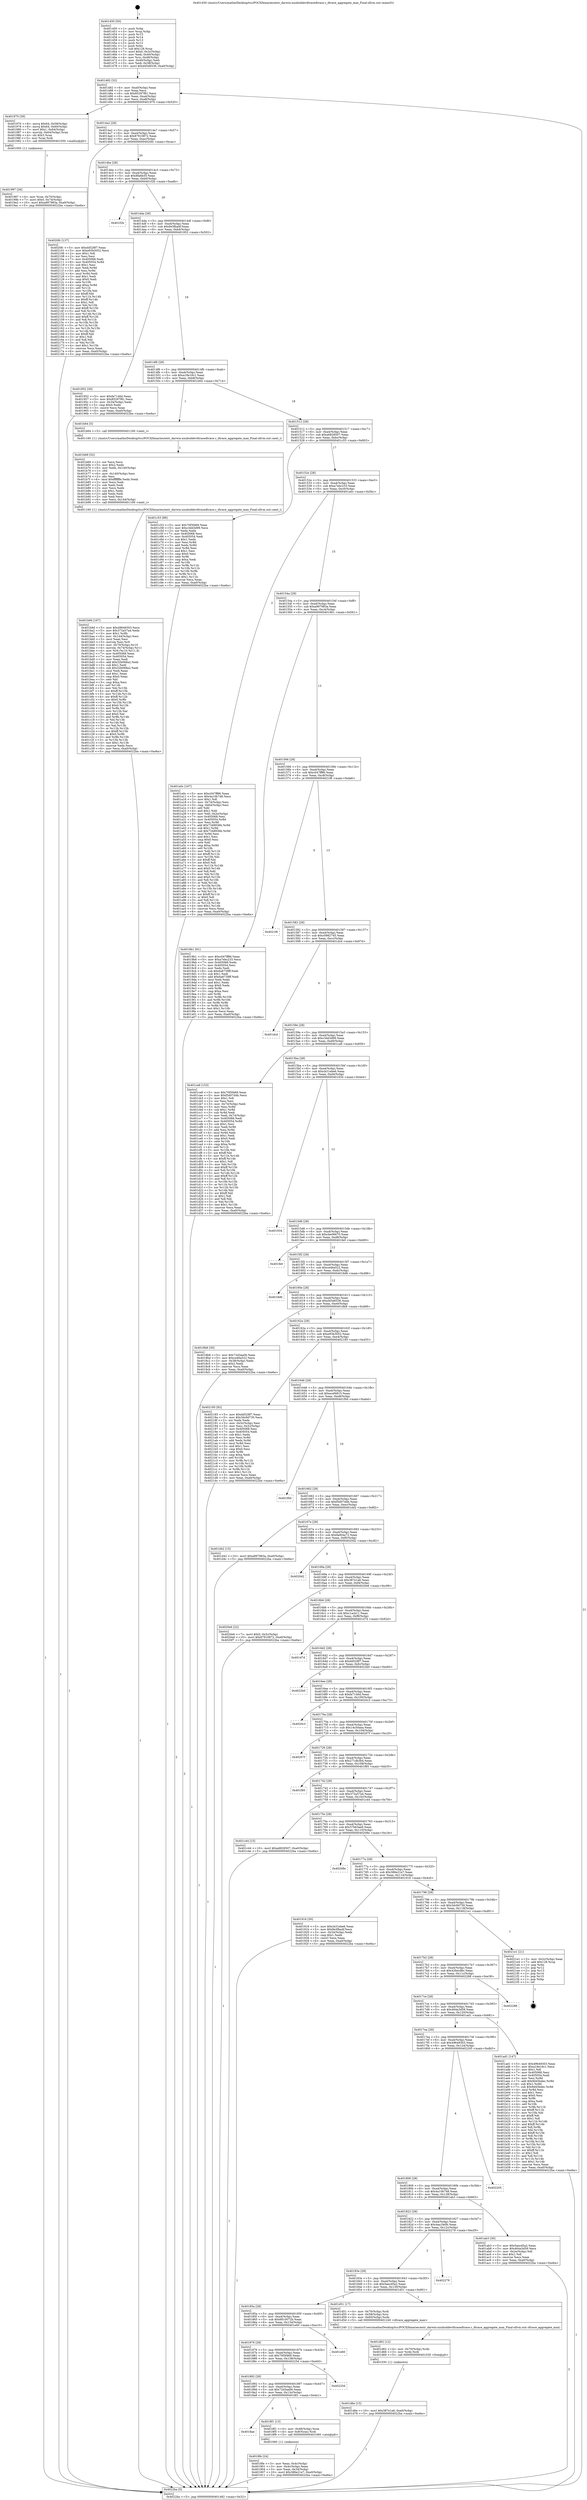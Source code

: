 digraph "0x401450" {
  label = "0x401450 (/mnt/c/Users/mathe/Desktop/tcc/POCII/binaries/extr_darwin-xnubsddevdtracedtrace.c_dtrace_aggregate_max_Final-ollvm.out::main(0))"
  labelloc = "t"
  node[shape=record]

  Entry [label="",width=0.3,height=0.3,shape=circle,fillcolor=black,style=filled]
  "0x401482" [label="{
     0x401482 [32]\l
     | [instrs]\l
     &nbsp;&nbsp;0x401482 \<+6\>: mov -0xa0(%rbp),%eax\l
     &nbsp;&nbsp;0x401488 \<+2\>: mov %eax,%ecx\l
     &nbsp;&nbsp;0x40148a \<+6\>: sub $0x85297f81,%ecx\l
     &nbsp;&nbsp;0x401490 \<+6\>: mov %eax,-0xa4(%rbp)\l
     &nbsp;&nbsp;0x401496 \<+6\>: mov %ecx,-0xa8(%rbp)\l
     &nbsp;&nbsp;0x40149c \<+6\>: je 0000000000401970 \<main+0x520\>\l
  }"]
  "0x401970" [label="{
     0x401970 [39]\l
     | [instrs]\l
     &nbsp;&nbsp;0x401970 \<+8\>: movq $0x64,-0x58(%rbp)\l
     &nbsp;&nbsp;0x401978 \<+8\>: movq $0x64,-0x60(%rbp)\l
     &nbsp;&nbsp;0x401980 \<+7\>: movl $0x1,-0x64(%rbp)\l
     &nbsp;&nbsp;0x401987 \<+4\>: movslq -0x64(%rbp),%rax\l
     &nbsp;&nbsp;0x40198b \<+4\>: shl $0x3,%rax\l
     &nbsp;&nbsp;0x40198f \<+3\>: mov %rax,%rdi\l
     &nbsp;&nbsp;0x401992 \<+5\>: call 0000000000401050 \<malloc@plt\>\l
     | [calls]\l
     &nbsp;&nbsp;0x401050 \{1\} (unknown)\l
  }"]
  "0x4014a2" [label="{
     0x4014a2 [28]\l
     | [instrs]\l
     &nbsp;&nbsp;0x4014a2 \<+5\>: jmp 00000000004014a7 \<main+0x57\>\l
     &nbsp;&nbsp;0x4014a7 \<+6\>: mov -0xa4(%rbp),%eax\l
     &nbsp;&nbsp;0x4014ad \<+5\>: sub $0x87910872,%eax\l
     &nbsp;&nbsp;0x4014b2 \<+6\>: mov %eax,-0xac(%rbp)\l
     &nbsp;&nbsp;0x4014b8 \<+6\>: je 00000000004020fc \<main+0xcac\>\l
  }"]
  Exit [label="",width=0.3,height=0.3,shape=circle,fillcolor=black,style=filled,peripheries=2]
  "0x4020fc" [label="{
     0x4020fc [137]\l
     | [instrs]\l
     &nbsp;&nbsp;0x4020fc \<+5\>: mov $0xdd528f7,%eax\l
     &nbsp;&nbsp;0x402101 \<+5\>: mov $0xe93b3052,%ecx\l
     &nbsp;&nbsp;0x402106 \<+2\>: mov $0x1,%dl\l
     &nbsp;&nbsp;0x402108 \<+2\>: xor %esi,%esi\l
     &nbsp;&nbsp;0x40210a \<+7\>: mov 0x405068,%edi\l
     &nbsp;&nbsp;0x402111 \<+8\>: mov 0x405054,%r8d\l
     &nbsp;&nbsp;0x402119 \<+3\>: sub $0x1,%esi\l
     &nbsp;&nbsp;0x40211c \<+3\>: mov %edi,%r9d\l
     &nbsp;&nbsp;0x40211f \<+3\>: add %esi,%r9d\l
     &nbsp;&nbsp;0x402122 \<+4\>: imul %r9d,%edi\l
     &nbsp;&nbsp;0x402126 \<+3\>: and $0x1,%edi\l
     &nbsp;&nbsp;0x402129 \<+3\>: cmp $0x0,%edi\l
     &nbsp;&nbsp;0x40212c \<+4\>: sete %r10b\l
     &nbsp;&nbsp;0x402130 \<+4\>: cmp $0xa,%r8d\l
     &nbsp;&nbsp;0x402134 \<+4\>: setl %r11b\l
     &nbsp;&nbsp;0x402138 \<+3\>: mov %r10b,%bl\l
     &nbsp;&nbsp;0x40213b \<+3\>: xor $0xff,%bl\l
     &nbsp;&nbsp;0x40213e \<+3\>: mov %r11b,%r14b\l
     &nbsp;&nbsp;0x402141 \<+4\>: xor $0xff,%r14b\l
     &nbsp;&nbsp;0x402145 \<+3\>: xor $0x1,%dl\l
     &nbsp;&nbsp;0x402148 \<+3\>: mov %bl,%r15b\l
     &nbsp;&nbsp;0x40214b \<+4\>: and $0xff,%r15b\l
     &nbsp;&nbsp;0x40214f \<+3\>: and %dl,%r10b\l
     &nbsp;&nbsp;0x402152 \<+3\>: mov %r14b,%r12b\l
     &nbsp;&nbsp;0x402155 \<+4\>: and $0xff,%r12b\l
     &nbsp;&nbsp;0x402159 \<+3\>: and %dl,%r11b\l
     &nbsp;&nbsp;0x40215c \<+3\>: or %r10b,%r15b\l
     &nbsp;&nbsp;0x40215f \<+3\>: or %r11b,%r12b\l
     &nbsp;&nbsp;0x402162 \<+3\>: xor %r12b,%r15b\l
     &nbsp;&nbsp;0x402165 \<+3\>: or %r14b,%bl\l
     &nbsp;&nbsp;0x402168 \<+3\>: xor $0xff,%bl\l
     &nbsp;&nbsp;0x40216b \<+3\>: or $0x1,%dl\l
     &nbsp;&nbsp;0x40216e \<+2\>: and %dl,%bl\l
     &nbsp;&nbsp;0x402170 \<+3\>: or %bl,%r15b\l
     &nbsp;&nbsp;0x402173 \<+4\>: test $0x1,%r15b\l
     &nbsp;&nbsp;0x402177 \<+3\>: cmovne %ecx,%eax\l
     &nbsp;&nbsp;0x40217a \<+6\>: mov %eax,-0xa0(%rbp)\l
     &nbsp;&nbsp;0x402180 \<+5\>: jmp 00000000004022ba \<main+0xe6a\>\l
  }"]
  "0x4014be" [label="{
     0x4014be [28]\l
     | [instrs]\l
     &nbsp;&nbsp;0x4014be \<+5\>: jmp 00000000004014c3 \<main+0x73\>\l
     &nbsp;&nbsp;0x4014c3 \<+6\>: mov -0xa4(%rbp),%eax\l
     &nbsp;&nbsp;0x4014c9 \<+5\>: sub $0x8fafdcf3,%eax\l
     &nbsp;&nbsp;0x4014ce \<+6\>: mov %eax,-0xb0(%rbp)\l
     &nbsp;&nbsp;0x4014d4 \<+6\>: je 0000000000401f2b \<main+0xadb\>\l
  }"]
  "0x401d6e" [label="{
     0x401d6e [15]\l
     | [instrs]\l
     &nbsp;&nbsp;0x401d6e \<+10\>: movl $0x387e1a6,-0xa0(%rbp)\l
     &nbsp;&nbsp;0x401d78 \<+5\>: jmp 00000000004022ba \<main+0xe6a\>\l
  }"]
  "0x401f2b" [label="{
     0x401f2b\l
  }", style=dashed]
  "0x4014da" [label="{
     0x4014da [28]\l
     | [instrs]\l
     &nbsp;&nbsp;0x4014da \<+5\>: jmp 00000000004014df \<main+0x8f\>\l
     &nbsp;&nbsp;0x4014df \<+6\>: mov -0xa4(%rbp),%eax\l
     &nbsp;&nbsp;0x4014e5 \<+5\>: sub $0x9e3fba4f,%eax\l
     &nbsp;&nbsp;0x4014ea \<+6\>: mov %eax,-0xb4(%rbp)\l
     &nbsp;&nbsp;0x4014f0 \<+6\>: je 0000000000401952 \<main+0x502\>\l
  }"]
  "0x401d62" [label="{
     0x401d62 [12]\l
     | [instrs]\l
     &nbsp;&nbsp;0x401d62 \<+4\>: mov -0x70(%rbp),%rdx\l
     &nbsp;&nbsp;0x401d66 \<+3\>: mov %rdx,%rdi\l
     &nbsp;&nbsp;0x401d69 \<+5\>: call 0000000000401030 \<free@plt\>\l
     | [calls]\l
     &nbsp;&nbsp;0x401030 \{1\} (unknown)\l
  }"]
  "0x401952" [label="{
     0x401952 [30]\l
     | [instrs]\l
     &nbsp;&nbsp;0x401952 \<+5\>: mov $0xfa7146d,%eax\l
     &nbsp;&nbsp;0x401957 \<+5\>: mov $0x85297f81,%ecx\l
     &nbsp;&nbsp;0x40195c \<+3\>: mov -0x34(%rbp),%edx\l
     &nbsp;&nbsp;0x40195f \<+3\>: cmp $0x0,%edx\l
     &nbsp;&nbsp;0x401962 \<+3\>: cmove %ecx,%eax\l
     &nbsp;&nbsp;0x401965 \<+6\>: mov %eax,-0xa0(%rbp)\l
     &nbsp;&nbsp;0x40196b \<+5\>: jmp 00000000004022ba \<main+0xe6a\>\l
  }"]
  "0x4014f6" [label="{
     0x4014f6 [28]\l
     | [instrs]\l
     &nbsp;&nbsp;0x4014f6 \<+5\>: jmp 00000000004014fb \<main+0xab\>\l
     &nbsp;&nbsp;0x4014fb \<+6\>: mov -0xa4(%rbp),%eax\l
     &nbsp;&nbsp;0x401501 \<+5\>: sub $0xa18e16c1,%eax\l
     &nbsp;&nbsp;0x401506 \<+6\>: mov %eax,-0xb8(%rbp)\l
     &nbsp;&nbsp;0x40150c \<+6\>: je 0000000000401b64 \<main+0x714\>\l
  }"]
  "0x401b9d" [label="{
     0x401b9d [167]\l
     | [instrs]\l
     &nbsp;&nbsp;0x401b9d \<+5\>: mov $0x49649303,%ecx\l
     &nbsp;&nbsp;0x401ba2 \<+5\>: mov $0x372a57a4,%edx\l
     &nbsp;&nbsp;0x401ba7 \<+3\>: mov $0x1,%r8b\l
     &nbsp;&nbsp;0x401baa \<+6\>: mov -0x144(%rbp),%esi\l
     &nbsp;&nbsp;0x401bb0 \<+3\>: imul %eax,%esi\l
     &nbsp;&nbsp;0x401bb3 \<+3\>: movslq %esi,%r9\l
     &nbsp;&nbsp;0x401bb6 \<+4\>: mov -0x70(%rbp),%r10\l
     &nbsp;&nbsp;0x401bba \<+4\>: movslq -0x74(%rbp),%r11\l
     &nbsp;&nbsp;0x401bbe \<+4\>: mov %r9,(%r10,%r11,8)\l
     &nbsp;&nbsp;0x401bc2 \<+7\>: mov 0x405068,%eax\l
     &nbsp;&nbsp;0x401bc9 \<+7\>: mov 0x405054,%esi\l
     &nbsp;&nbsp;0x401bd0 \<+2\>: mov %eax,%edi\l
     &nbsp;&nbsp;0x401bd2 \<+6\>: add $0x32b068a2,%edi\l
     &nbsp;&nbsp;0x401bd8 \<+3\>: sub $0x1,%edi\l
     &nbsp;&nbsp;0x401bdb \<+6\>: sub $0x32b068a2,%edi\l
     &nbsp;&nbsp;0x401be1 \<+3\>: imul %edi,%eax\l
     &nbsp;&nbsp;0x401be4 \<+3\>: and $0x1,%eax\l
     &nbsp;&nbsp;0x401be7 \<+3\>: cmp $0x0,%eax\l
     &nbsp;&nbsp;0x401bea \<+3\>: sete %bl\l
     &nbsp;&nbsp;0x401bed \<+3\>: cmp $0xa,%esi\l
     &nbsp;&nbsp;0x401bf0 \<+4\>: setl %r14b\l
     &nbsp;&nbsp;0x401bf4 \<+3\>: mov %bl,%r15b\l
     &nbsp;&nbsp;0x401bf7 \<+4\>: xor $0xff,%r15b\l
     &nbsp;&nbsp;0x401bfb \<+3\>: mov %r14b,%r12b\l
     &nbsp;&nbsp;0x401bfe \<+4\>: xor $0xff,%r12b\l
     &nbsp;&nbsp;0x401c02 \<+4\>: xor $0x0,%r8b\l
     &nbsp;&nbsp;0x401c06 \<+3\>: mov %r15b,%r13b\l
     &nbsp;&nbsp;0x401c09 \<+4\>: and $0x0,%r13b\l
     &nbsp;&nbsp;0x401c0d \<+3\>: and %r8b,%bl\l
     &nbsp;&nbsp;0x401c10 \<+3\>: mov %r12b,%al\l
     &nbsp;&nbsp;0x401c13 \<+2\>: and $0x0,%al\l
     &nbsp;&nbsp;0x401c15 \<+3\>: and %r8b,%r14b\l
     &nbsp;&nbsp;0x401c18 \<+3\>: or %bl,%r13b\l
     &nbsp;&nbsp;0x401c1b \<+3\>: or %r14b,%al\l
     &nbsp;&nbsp;0x401c1e \<+3\>: xor %al,%r13b\l
     &nbsp;&nbsp;0x401c21 \<+3\>: or %r12b,%r15b\l
     &nbsp;&nbsp;0x401c24 \<+4\>: xor $0xff,%r15b\l
     &nbsp;&nbsp;0x401c28 \<+4\>: or $0x0,%r8b\l
     &nbsp;&nbsp;0x401c2c \<+3\>: and %r8b,%r15b\l
     &nbsp;&nbsp;0x401c2f \<+3\>: or %r15b,%r13b\l
     &nbsp;&nbsp;0x401c32 \<+4\>: test $0x1,%r13b\l
     &nbsp;&nbsp;0x401c36 \<+3\>: cmovne %edx,%ecx\l
     &nbsp;&nbsp;0x401c39 \<+6\>: mov %ecx,-0xa0(%rbp)\l
     &nbsp;&nbsp;0x401c3f \<+5\>: jmp 00000000004022ba \<main+0xe6a\>\l
  }"]
  "0x401b64" [label="{
     0x401b64 [5]\l
     | [instrs]\l
     &nbsp;&nbsp;0x401b64 \<+5\>: call 0000000000401160 \<next_i\>\l
     | [calls]\l
     &nbsp;&nbsp;0x401160 \{1\} (/mnt/c/Users/mathe/Desktop/tcc/POCII/binaries/extr_darwin-xnubsddevdtracedtrace.c_dtrace_aggregate_max_Final-ollvm.out::next_i)\l
  }"]
  "0x401512" [label="{
     0x401512 [28]\l
     | [instrs]\l
     &nbsp;&nbsp;0x401512 \<+5\>: jmp 0000000000401517 \<main+0xc7\>\l
     &nbsp;&nbsp;0x401517 \<+6\>: mov -0xa4(%rbp),%eax\l
     &nbsp;&nbsp;0x40151d \<+5\>: sub $0xa6828507,%eax\l
     &nbsp;&nbsp;0x401522 \<+6\>: mov %eax,-0xbc(%rbp)\l
     &nbsp;&nbsp;0x401528 \<+6\>: je 0000000000401c53 \<main+0x803\>\l
  }"]
  "0x401b69" [label="{
     0x401b69 [52]\l
     | [instrs]\l
     &nbsp;&nbsp;0x401b69 \<+2\>: xor %ecx,%ecx\l
     &nbsp;&nbsp;0x401b6b \<+5\>: mov $0x2,%edx\l
     &nbsp;&nbsp;0x401b70 \<+6\>: mov %edx,-0x140(%rbp)\l
     &nbsp;&nbsp;0x401b76 \<+1\>: cltd\l
     &nbsp;&nbsp;0x401b77 \<+6\>: mov -0x140(%rbp),%esi\l
     &nbsp;&nbsp;0x401b7d \<+2\>: idiv %esi\l
     &nbsp;&nbsp;0x401b7f \<+6\>: imul $0xfffffffe,%edx,%edx\l
     &nbsp;&nbsp;0x401b85 \<+2\>: mov %ecx,%edi\l
     &nbsp;&nbsp;0x401b87 \<+2\>: sub %edx,%edi\l
     &nbsp;&nbsp;0x401b89 \<+2\>: mov %ecx,%edx\l
     &nbsp;&nbsp;0x401b8b \<+3\>: sub $0x1,%edx\l
     &nbsp;&nbsp;0x401b8e \<+2\>: add %edx,%edi\l
     &nbsp;&nbsp;0x401b90 \<+2\>: sub %edi,%ecx\l
     &nbsp;&nbsp;0x401b92 \<+6\>: mov %ecx,-0x144(%rbp)\l
     &nbsp;&nbsp;0x401b98 \<+5\>: call 0000000000401160 \<next_i\>\l
     | [calls]\l
     &nbsp;&nbsp;0x401160 \{1\} (/mnt/c/Users/mathe/Desktop/tcc/POCII/binaries/extr_darwin-xnubsddevdtracedtrace.c_dtrace_aggregate_max_Final-ollvm.out::next_i)\l
  }"]
  "0x401c53" [label="{
     0x401c53 [86]\l
     | [instrs]\l
     &nbsp;&nbsp;0x401c53 \<+5\>: mov $0x70f3f469,%eax\l
     &nbsp;&nbsp;0x401c58 \<+5\>: mov $0xc3dd3d99,%ecx\l
     &nbsp;&nbsp;0x401c5d \<+2\>: xor %edx,%edx\l
     &nbsp;&nbsp;0x401c5f \<+7\>: mov 0x405068,%esi\l
     &nbsp;&nbsp;0x401c66 \<+7\>: mov 0x405054,%edi\l
     &nbsp;&nbsp;0x401c6d \<+3\>: sub $0x1,%edx\l
     &nbsp;&nbsp;0x401c70 \<+3\>: mov %esi,%r8d\l
     &nbsp;&nbsp;0x401c73 \<+3\>: add %edx,%r8d\l
     &nbsp;&nbsp;0x401c76 \<+4\>: imul %r8d,%esi\l
     &nbsp;&nbsp;0x401c7a \<+3\>: and $0x1,%esi\l
     &nbsp;&nbsp;0x401c7d \<+3\>: cmp $0x0,%esi\l
     &nbsp;&nbsp;0x401c80 \<+4\>: sete %r9b\l
     &nbsp;&nbsp;0x401c84 \<+3\>: cmp $0xa,%edi\l
     &nbsp;&nbsp;0x401c87 \<+4\>: setl %r10b\l
     &nbsp;&nbsp;0x401c8b \<+3\>: mov %r9b,%r11b\l
     &nbsp;&nbsp;0x401c8e \<+3\>: and %r10b,%r11b\l
     &nbsp;&nbsp;0x401c91 \<+3\>: xor %r10b,%r9b\l
     &nbsp;&nbsp;0x401c94 \<+3\>: or %r9b,%r11b\l
     &nbsp;&nbsp;0x401c97 \<+4\>: test $0x1,%r11b\l
     &nbsp;&nbsp;0x401c9b \<+3\>: cmovne %ecx,%eax\l
     &nbsp;&nbsp;0x401c9e \<+6\>: mov %eax,-0xa0(%rbp)\l
     &nbsp;&nbsp;0x401ca4 \<+5\>: jmp 00000000004022ba \<main+0xe6a\>\l
  }"]
  "0x40152e" [label="{
     0x40152e [28]\l
     | [instrs]\l
     &nbsp;&nbsp;0x40152e \<+5\>: jmp 0000000000401533 \<main+0xe3\>\l
     &nbsp;&nbsp;0x401533 \<+6\>: mov -0xa4(%rbp),%eax\l
     &nbsp;&nbsp;0x401539 \<+5\>: sub $0xa7ebc233,%eax\l
     &nbsp;&nbsp;0x40153e \<+6\>: mov %eax,-0xc0(%rbp)\l
     &nbsp;&nbsp;0x401544 \<+6\>: je 0000000000401a0c \<main+0x5bc\>\l
  }"]
  "0x401997" [label="{
     0x401997 [26]\l
     | [instrs]\l
     &nbsp;&nbsp;0x401997 \<+4\>: mov %rax,-0x70(%rbp)\l
     &nbsp;&nbsp;0x40199b \<+7\>: movl $0x0,-0x74(%rbp)\l
     &nbsp;&nbsp;0x4019a2 \<+10\>: movl $0xa997983a,-0xa0(%rbp)\l
     &nbsp;&nbsp;0x4019ac \<+5\>: jmp 00000000004022ba \<main+0xe6a\>\l
  }"]
  "0x401a0c" [label="{
     0x401a0c [167]\l
     | [instrs]\l
     &nbsp;&nbsp;0x401a0c \<+5\>: mov $0xc047ff86,%eax\l
     &nbsp;&nbsp;0x401a11 \<+5\>: mov $0x4a10b748,%ecx\l
     &nbsp;&nbsp;0x401a16 \<+2\>: mov $0x1,%dl\l
     &nbsp;&nbsp;0x401a18 \<+3\>: mov -0x74(%rbp),%esi\l
     &nbsp;&nbsp;0x401a1b \<+3\>: cmp -0x64(%rbp),%esi\l
     &nbsp;&nbsp;0x401a1e \<+4\>: setl %dil\l
     &nbsp;&nbsp;0x401a22 \<+4\>: and $0x1,%dil\l
     &nbsp;&nbsp;0x401a26 \<+4\>: mov %dil,-0x2e(%rbp)\l
     &nbsp;&nbsp;0x401a2a \<+7\>: mov 0x405068,%esi\l
     &nbsp;&nbsp;0x401a31 \<+8\>: mov 0x405054,%r8d\l
     &nbsp;&nbsp;0x401a39 \<+3\>: mov %esi,%r9d\l
     &nbsp;&nbsp;0x401a3c \<+7\>: add $0x7348936b,%r9d\l
     &nbsp;&nbsp;0x401a43 \<+4\>: sub $0x1,%r9d\l
     &nbsp;&nbsp;0x401a47 \<+7\>: sub $0x7348936b,%r9d\l
     &nbsp;&nbsp;0x401a4e \<+4\>: imul %r9d,%esi\l
     &nbsp;&nbsp;0x401a52 \<+3\>: and $0x1,%esi\l
     &nbsp;&nbsp;0x401a55 \<+3\>: cmp $0x0,%esi\l
     &nbsp;&nbsp;0x401a58 \<+4\>: sete %dil\l
     &nbsp;&nbsp;0x401a5c \<+4\>: cmp $0xa,%r8d\l
     &nbsp;&nbsp;0x401a60 \<+4\>: setl %r10b\l
     &nbsp;&nbsp;0x401a64 \<+3\>: mov %dil,%r11b\l
     &nbsp;&nbsp;0x401a67 \<+4\>: xor $0xff,%r11b\l
     &nbsp;&nbsp;0x401a6b \<+3\>: mov %r10b,%bl\l
     &nbsp;&nbsp;0x401a6e \<+3\>: xor $0xff,%bl\l
     &nbsp;&nbsp;0x401a71 \<+3\>: xor $0x0,%dl\l
     &nbsp;&nbsp;0x401a74 \<+3\>: mov %r11b,%r14b\l
     &nbsp;&nbsp;0x401a77 \<+4\>: and $0x0,%r14b\l
     &nbsp;&nbsp;0x401a7b \<+3\>: and %dl,%dil\l
     &nbsp;&nbsp;0x401a7e \<+3\>: mov %bl,%r15b\l
     &nbsp;&nbsp;0x401a81 \<+4\>: and $0x0,%r15b\l
     &nbsp;&nbsp;0x401a85 \<+3\>: and %dl,%r10b\l
     &nbsp;&nbsp;0x401a88 \<+3\>: or %dil,%r14b\l
     &nbsp;&nbsp;0x401a8b \<+3\>: or %r10b,%r15b\l
     &nbsp;&nbsp;0x401a8e \<+3\>: xor %r15b,%r14b\l
     &nbsp;&nbsp;0x401a91 \<+3\>: or %bl,%r11b\l
     &nbsp;&nbsp;0x401a94 \<+4\>: xor $0xff,%r11b\l
     &nbsp;&nbsp;0x401a98 \<+3\>: or $0x0,%dl\l
     &nbsp;&nbsp;0x401a9b \<+3\>: and %dl,%r11b\l
     &nbsp;&nbsp;0x401a9e \<+3\>: or %r11b,%r14b\l
     &nbsp;&nbsp;0x401aa1 \<+4\>: test $0x1,%r14b\l
     &nbsp;&nbsp;0x401aa5 \<+3\>: cmovne %ecx,%eax\l
     &nbsp;&nbsp;0x401aa8 \<+6\>: mov %eax,-0xa0(%rbp)\l
     &nbsp;&nbsp;0x401aae \<+5\>: jmp 00000000004022ba \<main+0xe6a\>\l
  }"]
  "0x40154a" [label="{
     0x40154a [28]\l
     | [instrs]\l
     &nbsp;&nbsp;0x40154a \<+5\>: jmp 000000000040154f \<main+0xff\>\l
     &nbsp;&nbsp;0x40154f \<+6\>: mov -0xa4(%rbp),%eax\l
     &nbsp;&nbsp;0x401555 \<+5\>: sub $0xa997983a,%eax\l
     &nbsp;&nbsp;0x40155a \<+6\>: mov %eax,-0xc4(%rbp)\l
     &nbsp;&nbsp;0x401560 \<+6\>: je 00000000004019b1 \<main+0x561\>\l
  }"]
  "0x4018fe" [label="{
     0x4018fe [24]\l
     | [instrs]\l
     &nbsp;&nbsp;0x4018fe \<+3\>: mov %eax,-0x4c(%rbp)\l
     &nbsp;&nbsp;0x401901 \<+3\>: mov -0x4c(%rbp),%eax\l
     &nbsp;&nbsp;0x401904 \<+3\>: mov %eax,-0x34(%rbp)\l
     &nbsp;&nbsp;0x401907 \<+10\>: movl $0x386e21e7,-0xa0(%rbp)\l
     &nbsp;&nbsp;0x401911 \<+5\>: jmp 00000000004022ba \<main+0xe6a\>\l
  }"]
  "0x4019b1" [label="{
     0x4019b1 [91]\l
     | [instrs]\l
     &nbsp;&nbsp;0x4019b1 \<+5\>: mov $0xc047ff86,%eax\l
     &nbsp;&nbsp;0x4019b6 \<+5\>: mov $0xa7ebc233,%ecx\l
     &nbsp;&nbsp;0x4019bb \<+7\>: mov 0x405068,%edx\l
     &nbsp;&nbsp;0x4019c2 \<+7\>: mov 0x405054,%esi\l
     &nbsp;&nbsp;0x4019c9 \<+2\>: mov %edx,%edi\l
     &nbsp;&nbsp;0x4019cb \<+6\>: sub $0x6a6739ff,%edi\l
     &nbsp;&nbsp;0x4019d1 \<+3\>: sub $0x1,%edi\l
     &nbsp;&nbsp;0x4019d4 \<+6\>: add $0x6a6739ff,%edi\l
     &nbsp;&nbsp;0x4019da \<+3\>: imul %edi,%edx\l
     &nbsp;&nbsp;0x4019dd \<+3\>: and $0x1,%edx\l
     &nbsp;&nbsp;0x4019e0 \<+3\>: cmp $0x0,%edx\l
     &nbsp;&nbsp;0x4019e3 \<+4\>: sete %r8b\l
     &nbsp;&nbsp;0x4019e7 \<+3\>: cmp $0xa,%esi\l
     &nbsp;&nbsp;0x4019ea \<+4\>: setl %r9b\l
     &nbsp;&nbsp;0x4019ee \<+3\>: mov %r8b,%r10b\l
     &nbsp;&nbsp;0x4019f1 \<+3\>: and %r9b,%r10b\l
     &nbsp;&nbsp;0x4019f4 \<+3\>: xor %r9b,%r8b\l
     &nbsp;&nbsp;0x4019f7 \<+3\>: or %r8b,%r10b\l
     &nbsp;&nbsp;0x4019fa \<+4\>: test $0x1,%r10b\l
     &nbsp;&nbsp;0x4019fe \<+3\>: cmovne %ecx,%eax\l
     &nbsp;&nbsp;0x401a01 \<+6\>: mov %eax,-0xa0(%rbp)\l
     &nbsp;&nbsp;0x401a07 \<+5\>: jmp 00000000004022ba \<main+0xe6a\>\l
  }"]
  "0x401566" [label="{
     0x401566 [28]\l
     | [instrs]\l
     &nbsp;&nbsp;0x401566 \<+5\>: jmp 000000000040156b \<main+0x11b\>\l
     &nbsp;&nbsp;0x40156b \<+6\>: mov -0xa4(%rbp),%eax\l
     &nbsp;&nbsp;0x401571 \<+5\>: sub $0xc047ff86,%eax\l
     &nbsp;&nbsp;0x401576 \<+6\>: mov %eax,-0xc8(%rbp)\l
     &nbsp;&nbsp;0x40157c \<+6\>: je 00000000004021f6 \<main+0xda6\>\l
  }"]
  "0x4018ae" [label="{
     0x4018ae\l
  }", style=dashed]
  "0x4021f6" [label="{
     0x4021f6\l
  }", style=dashed]
  "0x401582" [label="{
     0x401582 [28]\l
     | [instrs]\l
     &nbsp;&nbsp;0x401582 \<+5\>: jmp 0000000000401587 \<main+0x137\>\l
     &nbsp;&nbsp;0x401587 \<+6\>: mov -0xa4(%rbp),%eax\l
     &nbsp;&nbsp;0x40158d \<+5\>: sub $0xc0982745,%eax\l
     &nbsp;&nbsp;0x401592 \<+6\>: mov %eax,-0xcc(%rbp)\l
     &nbsp;&nbsp;0x401598 \<+6\>: je 0000000000401dcd \<main+0x97d\>\l
  }"]
  "0x4018f1" [label="{
     0x4018f1 [13]\l
     | [instrs]\l
     &nbsp;&nbsp;0x4018f1 \<+4\>: mov -0x48(%rbp),%rax\l
     &nbsp;&nbsp;0x4018f5 \<+4\>: mov 0x8(%rax),%rdi\l
     &nbsp;&nbsp;0x4018f9 \<+5\>: call 0000000000401060 \<atoi@plt\>\l
     | [calls]\l
     &nbsp;&nbsp;0x401060 \{1\} (unknown)\l
  }"]
  "0x401dcd" [label="{
     0x401dcd\l
  }", style=dashed]
  "0x40159e" [label="{
     0x40159e [28]\l
     | [instrs]\l
     &nbsp;&nbsp;0x40159e \<+5\>: jmp 00000000004015a3 \<main+0x153\>\l
     &nbsp;&nbsp;0x4015a3 \<+6\>: mov -0xa4(%rbp),%eax\l
     &nbsp;&nbsp;0x4015a9 \<+5\>: sub $0xc3dd3d99,%eax\l
     &nbsp;&nbsp;0x4015ae \<+6\>: mov %eax,-0xd0(%rbp)\l
     &nbsp;&nbsp;0x4015b4 \<+6\>: je 0000000000401ca9 \<main+0x859\>\l
  }"]
  "0x401892" [label="{
     0x401892 [28]\l
     | [instrs]\l
     &nbsp;&nbsp;0x401892 \<+5\>: jmp 0000000000401897 \<main+0x447\>\l
     &nbsp;&nbsp;0x401897 \<+6\>: mov -0xa4(%rbp),%eax\l
     &nbsp;&nbsp;0x40189d \<+5\>: sub $0x72d3aa06,%eax\l
     &nbsp;&nbsp;0x4018a2 \<+6\>: mov %eax,-0x13c(%rbp)\l
     &nbsp;&nbsp;0x4018a8 \<+6\>: je 00000000004018f1 \<main+0x4a1\>\l
  }"]
  "0x401ca9" [label="{
     0x401ca9 [153]\l
     | [instrs]\l
     &nbsp;&nbsp;0x401ca9 \<+5\>: mov $0x70f3f469,%eax\l
     &nbsp;&nbsp;0x401cae \<+5\>: mov $0xf5d07d4b,%ecx\l
     &nbsp;&nbsp;0x401cb3 \<+2\>: mov $0x1,%dl\l
     &nbsp;&nbsp;0x401cb5 \<+2\>: xor %esi,%esi\l
     &nbsp;&nbsp;0x401cb7 \<+3\>: mov -0x74(%rbp),%edi\l
     &nbsp;&nbsp;0x401cba \<+3\>: mov %esi,%r8d\l
     &nbsp;&nbsp;0x401cbd \<+4\>: sub $0x1,%r8d\l
     &nbsp;&nbsp;0x401cc1 \<+3\>: sub %r8d,%edi\l
     &nbsp;&nbsp;0x401cc4 \<+3\>: mov %edi,-0x74(%rbp)\l
     &nbsp;&nbsp;0x401cc7 \<+7\>: mov 0x405068,%edi\l
     &nbsp;&nbsp;0x401cce \<+8\>: mov 0x405054,%r8d\l
     &nbsp;&nbsp;0x401cd6 \<+3\>: sub $0x1,%esi\l
     &nbsp;&nbsp;0x401cd9 \<+3\>: mov %edi,%r9d\l
     &nbsp;&nbsp;0x401cdc \<+3\>: add %esi,%r9d\l
     &nbsp;&nbsp;0x401cdf \<+4\>: imul %r9d,%edi\l
     &nbsp;&nbsp;0x401ce3 \<+3\>: and $0x1,%edi\l
     &nbsp;&nbsp;0x401ce6 \<+3\>: cmp $0x0,%edi\l
     &nbsp;&nbsp;0x401ce9 \<+4\>: sete %r10b\l
     &nbsp;&nbsp;0x401ced \<+4\>: cmp $0xa,%r8d\l
     &nbsp;&nbsp;0x401cf1 \<+4\>: setl %r11b\l
     &nbsp;&nbsp;0x401cf5 \<+3\>: mov %r10b,%bl\l
     &nbsp;&nbsp;0x401cf8 \<+3\>: xor $0xff,%bl\l
     &nbsp;&nbsp;0x401cfb \<+3\>: mov %r11b,%r14b\l
     &nbsp;&nbsp;0x401cfe \<+4\>: xor $0xff,%r14b\l
     &nbsp;&nbsp;0x401d02 \<+3\>: xor $0x1,%dl\l
     &nbsp;&nbsp;0x401d05 \<+3\>: mov %bl,%r15b\l
     &nbsp;&nbsp;0x401d08 \<+4\>: and $0xff,%r15b\l
     &nbsp;&nbsp;0x401d0c \<+3\>: and %dl,%r10b\l
     &nbsp;&nbsp;0x401d0f \<+3\>: mov %r14b,%r12b\l
     &nbsp;&nbsp;0x401d12 \<+4\>: and $0xff,%r12b\l
     &nbsp;&nbsp;0x401d16 \<+3\>: and %dl,%r11b\l
     &nbsp;&nbsp;0x401d19 \<+3\>: or %r10b,%r15b\l
     &nbsp;&nbsp;0x401d1c \<+3\>: or %r11b,%r12b\l
     &nbsp;&nbsp;0x401d1f \<+3\>: xor %r12b,%r15b\l
     &nbsp;&nbsp;0x401d22 \<+3\>: or %r14b,%bl\l
     &nbsp;&nbsp;0x401d25 \<+3\>: xor $0xff,%bl\l
     &nbsp;&nbsp;0x401d28 \<+3\>: or $0x1,%dl\l
     &nbsp;&nbsp;0x401d2b \<+2\>: and %dl,%bl\l
     &nbsp;&nbsp;0x401d2d \<+3\>: or %bl,%r15b\l
     &nbsp;&nbsp;0x401d30 \<+4\>: test $0x1,%r15b\l
     &nbsp;&nbsp;0x401d34 \<+3\>: cmovne %ecx,%eax\l
     &nbsp;&nbsp;0x401d37 \<+6\>: mov %eax,-0xa0(%rbp)\l
     &nbsp;&nbsp;0x401d3d \<+5\>: jmp 00000000004022ba \<main+0xe6a\>\l
  }"]
  "0x4015ba" [label="{
     0x4015ba [28]\l
     | [instrs]\l
     &nbsp;&nbsp;0x4015ba \<+5\>: jmp 00000000004015bf \<main+0x16f\>\l
     &nbsp;&nbsp;0x4015bf \<+6\>: mov -0xa4(%rbp),%eax\l
     &nbsp;&nbsp;0x4015c5 \<+5\>: sub $0xcb31ebe6,%eax\l
     &nbsp;&nbsp;0x4015ca \<+6\>: mov %eax,-0xd4(%rbp)\l
     &nbsp;&nbsp;0x4015d0 \<+6\>: je 0000000000401934 \<main+0x4e4\>\l
  }"]
  "0x40225d" [label="{
     0x40225d\l
  }", style=dashed]
  "0x401934" [label="{
     0x401934\l
  }", style=dashed]
  "0x4015d6" [label="{
     0x4015d6 [28]\l
     | [instrs]\l
     &nbsp;&nbsp;0x4015d6 \<+5\>: jmp 00000000004015db \<main+0x18b\>\l
     &nbsp;&nbsp;0x4015db \<+6\>: mov -0xa4(%rbp),%eax\l
     &nbsp;&nbsp;0x4015e1 \<+5\>: sub $0xcbe06670,%eax\l
     &nbsp;&nbsp;0x4015e6 \<+6\>: mov %eax,-0xd8(%rbp)\l
     &nbsp;&nbsp;0x4015ec \<+6\>: je 0000000000401fe0 \<main+0xb90\>\l
  }"]
  "0x401876" [label="{
     0x401876 [28]\l
     | [instrs]\l
     &nbsp;&nbsp;0x401876 \<+5\>: jmp 000000000040187b \<main+0x42b\>\l
     &nbsp;&nbsp;0x40187b \<+6\>: mov -0xa4(%rbp),%eax\l
     &nbsp;&nbsp;0x401881 \<+5\>: sub $0x70f3f469,%eax\l
     &nbsp;&nbsp;0x401886 \<+6\>: mov %eax,-0x138(%rbp)\l
     &nbsp;&nbsp;0x40188c \<+6\>: je 000000000040225d \<main+0xe0d\>\l
  }"]
  "0x401fe0" [label="{
     0x401fe0\l
  }", style=dashed]
  "0x4015f2" [label="{
     0x4015f2 [28]\l
     | [instrs]\l
     &nbsp;&nbsp;0x4015f2 \<+5\>: jmp 00000000004015f7 \<main+0x1a7\>\l
     &nbsp;&nbsp;0x4015f7 \<+6\>: mov -0xa4(%rbp),%eax\l
     &nbsp;&nbsp;0x4015fd \<+5\>: sub $0xce46a522,%eax\l
     &nbsp;&nbsp;0x401602 \<+6\>: mov %eax,-0xdc(%rbp)\l
     &nbsp;&nbsp;0x401608 \<+6\>: je 00000000004018d6 \<main+0x486\>\l
  }"]
  "0x401e60" [label="{
     0x401e60\l
  }", style=dashed]
  "0x4018d6" [label="{
     0x4018d6\l
  }", style=dashed]
  "0x40160e" [label="{
     0x40160e [28]\l
     | [instrs]\l
     &nbsp;&nbsp;0x40160e \<+5\>: jmp 0000000000401613 \<main+0x1c3\>\l
     &nbsp;&nbsp;0x401613 \<+6\>: mov -0xa4(%rbp),%eax\l
     &nbsp;&nbsp;0x401619 \<+5\>: sub $0xd45d6536,%eax\l
     &nbsp;&nbsp;0x40161e \<+6\>: mov %eax,-0xe0(%rbp)\l
     &nbsp;&nbsp;0x401624 \<+6\>: je 00000000004018b8 \<main+0x468\>\l
  }"]
  "0x40185a" [label="{
     0x40185a [28]\l
     | [instrs]\l
     &nbsp;&nbsp;0x40185a \<+5\>: jmp 000000000040185f \<main+0x40f\>\l
     &nbsp;&nbsp;0x40185f \<+6\>: mov -0xa4(%rbp),%eax\l
     &nbsp;&nbsp;0x401865 \<+5\>: sub $0x6810072b,%eax\l
     &nbsp;&nbsp;0x40186a \<+6\>: mov %eax,-0x134(%rbp)\l
     &nbsp;&nbsp;0x401870 \<+6\>: je 0000000000401e60 \<main+0xa10\>\l
  }"]
  "0x4018b8" [label="{
     0x4018b8 [30]\l
     | [instrs]\l
     &nbsp;&nbsp;0x4018b8 \<+5\>: mov $0x72d3aa06,%eax\l
     &nbsp;&nbsp;0x4018bd \<+5\>: mov $0xce46a522,%ecx\l
     &nbsp;&nbsp;0x4018c2 \<+3\>: mov -0x38(%rbp),%edx\l
     &nbsp;&nbsp;0x4018c5 \<+3\>: cmp $0x2,%edx\l
     &nbsp;&nbsp;0x4018c8 \<+3\>: cmovne %ecx,%eax\l
     &nbsp;&nbsp;0x4018cb \<+6\>: mov %eax,-0xa0(%rbp)\l
     &nbsp;&nbsp;0x4018d1 \<+5\>: jmp 00000000004022ba \<main+0xe6a\>\l
  }"]
  "0x40162a" [label="{
     0x40162a [28]\l
     | [instrs]\l
     &nbsp;&nbsp;0x40162a \<+5\>: jmp 000000000040162f \<main+0x1df\>\l
     &nbsp;&nbsp;0x40162f \<+6\>: mov -0xa4(%rbp),%eax\l
     &nbsp;&nbsp;0x401635 \<+5\>: sub $0xe93b3052,%eax\l
     &nbsp;&nbsp;0x40163a \<+6\>: mov %eax,-0xe4(%rbp)\l
     &nbsp;&nbsp;0x401640 \<+6\>: je 0000000000402185 \<main+0xd35\>\l
  }"]
  "0x4022ba" [label="{
     0x4022ba [5]\l
     | [instrs]\l
     &nbsp;&nbsp;0x4022ba \<+5\>: jmp 0000000000401482 \<main+0x32\>\l
  }"]
  "0x401450" [label="{
     0x401450 [50]\l
     | [instrs]\l
     &nbsp;&nbsp;0x401450 \<+1\>: push %rbp\l
     &nbsp;&nbsp;0x401451 \<+3\>: mov %rsp,%rbp\l
     &nbsp;&nbsp;0x401454 \<+2\>: push %r15\l
     &nbsp;&nbsp;0x401456 \<+2\>: push %r14\l
     &nbsp;&nbsp;0x401458 \<+2\>: push %r13\l
     &nbsp;&nbsp;0x40145a \<+2\>: push %r12\l
     &nbsp;&nbsp;0x40145c \<+1\>: push %rbx\l
     &nbsp;&nbsp;0x40145d \<+7\>: sub $0x128,%rsp\l
     &nbsp;&nbsp;0x401464 \<+7\>: movl $0x0,-0x3c(%rbp)\l
     &nbsp;&nbsp;0x40146b \<+3\>: mov %edi,-0x40(%rbp)\l
     &nbsp;&nbsp;0x40146e \<+4\>: mov %rsi,-0x48(%rbp)\l
     &nbsp;&nbsp;0x401472 \<+3\>: mov -0x40(%rbp),%edi\l
     &nbsp;&nbsp;0x401475 \<+3\>: mov %edi,-0x38(%rbp)\l
     &nbsp;&nbsp;0x401478 \<+10\>: movl $0xd45d6536,-0xa0(%rbp)\l
  }"]
  "0x401d51" [label="{
     0x401d51 [17]\l
     | [instrs]\l
     &nbsp;&nbsp;0x401d51 \<+4\>: mov -0x70(%rbp),%rdi\l
     &nbsp;&nbsp;0x401d55 \<+4\>: mov -0x58(%rbp),%rsi\l
     &nbsp;&nbsp;0x401d59 \<+4\>: mov -0x60(%rbp),%rdx\l
     &nbsp;&nbsp;0x401d5d \<+5\>: call 0000000000401240 \<dtrace_aggregate_max\>\l
     | [calls]\l
     &nbsp;&nbsp;0x401240 \{1\} (/mnt/c/Users/mathe/Desktop/tcc/POCII/binaries/extr_darwin-xnubsddevdtracedtrace.c_dtrace_aggregate_max_Final-ollvm.out::dtrace_aggregate_max)\l
  }"]
  "0x402185" [label="{
     0x402185 [92]\l
     | [instrs]\l
     &nbsp;&nbsp;0x402185 \<+5\>: mov $0xdd528f7,%eax\l
     &nbsp;&nbsp;0x40218a \<+5\>: mov $0x3dc9d730,%ecx\l
     &nbsp;&nbsp;0x40218f \<+2\>: xor %edx,%edx\l
     &nbsp;&nbsp;0x402191 \<+3\>: mov -0x3c(%rbp),%esi\l
     &nbsp;&nbsp;0x402194 \<+3\>: mov %esi,-0x2c(%rbp)\l
     &nbsp;&nbsp;0x402197 \<+7\>: mov 0x405068,%esi\l
     &nbsp;&nbsp;0x40219e \<+7\>: mov 0x405054,%edi\l
     &nbsp;&nbsp;0x4021a5 \<+3\>: sub $0x1,%edx\l
     &nbsp;&nbsp;0x4021a8 \<+3\>: mov %esi,%r8d\l
     &nbsp;&nbsp;0x4021ab \<+3\>: add %edx,%r8d\l
     &nbsp;&nbsp;0x4021ae \<+4\>: imul %r8d,%esi\l
     &nbsp;&nbsp;0x4021b2 \<+3\>: and $0x1,%esi\l
     &nbsp;&nbsp;0x4021b5 \<+3\>: cmp $0x0,%esi\l
     &nbsp;&nbsp;0x4021b8 \<+4\>: sete %r9b\l
     &nbsp;&nbsp;0x4021bc \<+3\>: cmp $0xa,%edi\l
     &nbsp;&nbsp;0x4021bf \<+4\>: setl %r10b\l
     &nbsp;&nbsp;0x4021c3 \<+3\>: mov %r9b,%r11b\l
     &nbsp;&nbsp;0x4021c6 \<+3\>: and %r10b,%r11b\l
     &nbsp;&nbsp;0x4021c9 \<+3\>: xor %r10b,%r9b\l
     &nbsp;&nbsp;0x4021cc \<+3\>: or %r9b,%r11b\l
     &nbsp;&nbsp;0x4021cf \<+4\>: test $0x1,%r11b\l
     &nbsp;&nbsp;0x4021d3 \<+3\>: cmovne %ecx,%eax\l
     &nbsp;&nbsp;0x4021d6 \<+6\>: mov %eax,-0xa0(%rbp)\l
     &nbsp;&nbsp;0x4021dc \<+5\>: jmp 00000000004022ba \<main+0xe6a\>\l
  }"]
  "0x401646" [label="{
     0x401646 [28]\l
     | [instrs]\l
     &nbsp;&nbsp;0x401646 \<+5\>: jmp 000000000040164b \<main+0x1fb\>\l
     &nbsp;&nbsp;0x40164b \<+6\>: mov -0xa4(%rbp),%eax\l
     &nbsp;&nbsp;0x401651 \<+5\>: sub $0xecef4815,%eax\l
     &nbsp;&nbsp;0x401656 \<+6\>: mov %eax,-0xe8(%rbp)\l
     &nbsp;&nbsp;0x40165c \<+6\>: je 0000000000401f0d \<main+0xabd\>\l
  }"]
  "0x40183e" [label="{
     0x40183e [28]\l
     | [instrs]\l
     &nbsp;&nbsp;0x40183e \<+5\>: jmp 0000000000401843 \<main+0x3f3\>\l
     &nbsp;&nbsp;0x401843 \<+6\>: mov -0xa4(%rbp),%eax\l
     &nbsp;&nbsp;0x401849 \<+5\>: sub $0x5aecd5a2,%eax\l
     &nbsp;&nbsp;0x40184e \<+6\>: mov %eax,-0x130(%rbp)\l
     &nbsp;&nbsp;0x401854 \<+6\>: je 0000000000401d51 \<main+0x901\>\l
  }"]
  "0x401f0d" [label="{
     0x401f0d\l
  }", style=dashed]
  "0x401662" [label="{
     0x401662 [28]\l
     | [instrs]\l
     &nbsp;&nbsp;0x401662 \<+5\>: jmp 0000000000401667 \<main+0x217\>\l
     &nbsp;&nbsp;0x401667 \<+6\>: mov -0xa4(%rbp),%eax\l
     &nbsp;&nbsp;0x40166d \<+5\>: sub $0xf5d07d4b,%eax\l
     &nbsp;&nbsp;0x401672 \<+6\>: mov %eax,-0xec(%rbp)\l
     &nbsp;&nbsp;0x401678 \<+6\>: je 0000000000401d42 \<main+0x8f2\>\l
  }"]
  "0x402279" [label="{
     0x402279\l
  }", style=dashed]
  "0x401d42" [label="{
     0x401d42 [15]\l
     | [instrs]\l
     &nbsp;&nbsp;0x401d42 \<+10\>: movl $0xa997983a,-0xa0(%rbp)\l
     &nbsp;&nbsp;0x401d4c \<+5\>: jmp 00000000004022ba \<main+0xe6a\>\l
  }"]
  "0x40167e" [label="{
     0x40167e [28]\l
     | [instrs]\l
     &nbsp;&nbsp;0x40167e \<+5\>: jmp 0000000000401683 \<main+0x233\>\l
     &nbsp;&nbsp;0x401683 \<+6\>: mov -0xa4(%rbp),%eax\l
     &nbsp;&nbsp;0x401689 \<+5\>: sub $0xfad04a72,%eax\l
     &nbsp;&nbsp;0x40168e \<+6\>: mov %eax,-0xf0(%rbp)\l
     &nbsp;&nbsp;0x401694 \<+6\>: je 00000000004020d2 \<main+0xc82\>\l
  }"]
  "0x401822" [label="{
     0x401822 [28]\l
     | [instrs]\l
     &nbsp;&nbsp;0x401822 \<+5\>: jmp 0000000000401827 \<main+0x3d7\>\l
     &nbsp;&nbsp;0x401827 \<+6\>: mov -0xa4(%rbp),%eax\l
     &nbsp;&nbsp;0x40182d \<+5\>: sub $0x4aa1fe0b,%eax\l
     &nbsp;&nbsp;0x401832 \<+6\>: mov %eax,-0x12c(%rbp)\l
     &nbsp;&nbsp;0x401838 \<+6\>: je 0000000000402279 \<main+0xe29\>\l
  }"]
  "0x4020d2" [label="{
     0x4020d2\l
  }", style=dashed]
  "0x40169a" [label="{
     0x40169a [28]\l
     | [instrs]\l
     &nbsp;&nbsp;0x40169a \<+5\>: jmp 000000000040169f \<main+0x24f\>\l
     &nbsp;&nbsp;0x40169f \<+6\>: mov -0xa4(%rbp),%eax\l
     &nbsp;&nbsp;0x4016a5 \<+5\>: sub $0x387e1a6,%eax\l
     &nbsp;&nbsp;0x4016aa \<+6\>: mov %eax,-0xf4(%rbp)\l
     &nbsp;&nbsp;0x4016b0 \<+6\>: je 00000000004020e6 \<main+0xc96\>\l
  }"]
  "0x401ab3" [label="{
     0x401ab3 [30]\l
     | [instrs]\l
     &nbsp;&nbsp;0x401ab3 \<+5\>: mov $0x5aecd5a2,%eax\l
     &nbsp;&nbsp;0x401ab8 \<+5\>: mov $0x464a3d59,%ecx\l
     &nbsp;&nbsp;0x401abd \<+3\>: mov -0x2e(%rbp),%dl\l
     &nbsp;&nbsp;0x401ac0 \<+3\>: test $0x1,%dl\l
     &nbsp;&nbsp;0x401ac3 \<+3\>: cmovne %ecx,%eax\l
     &nbsp;&nbsp;0x401ac6 \<+6\>: mov %eax,-0xa0(%rbp)\l
     &nbsp;&nbsp;0x401acc \<+5\>: jmp 00000000004022ba \<main+0xe6a\>\l
  }"]
  "0x4020e6" [label="{
     0x4020e6 [22]\l
     | [instrs]\l
     &nbsp;&nbsp;0x4020e6 \<+7\>: movl $0x0,-0x3c(%rbp)\l
     &nbsp;&nbsp;0x4020ed \<+10\>: movl $0x87910872,-0xa0(%rbp)\l
     &nbsp;&nbsp;0x4020f7 \<+5\>: jmp 00000000004022ba \<main+0xe6a\>\l
  }"]
  "0x4016b6" [label="{
     0x4016b6 [28]\l
     | [instrs]\l
     &nbsp;&nbsp;0x4016b6 \<+5\>: jmp 00000000004016bb \<main+0x26b\>\l
     &nbsp;&nbsp;0x4016bb \<+6\>: mov -0xa4(%rbp),%eax\l
     &nbsp;&nbsp;0x4016c1 \<+5\>: sub $0xc1acb11,%eax\l
     &nbsp;&nbsp;0x4016c6 \<+6\>: mov %eax,-0xf8(%rbp)\l
     &nbsp;&nbsp;0x4016cc \<+6\>: je 0000000000401d7d \<main+0x92d\>\l
  }"]
  "0x401806" [label="{
     0x401806 [28]\l
     | [instrs]\l
     &nbsp;&nbsp;0x401806 \<+5\>: jmp 000000000040180b \<main+0x3bb\>\l
     &nbsp;&nbsp;0x40180b \<+6\>: mov -0xa4(%rbp),%eax\l
     &nbsp;&nbsp;0x401811 \<+5\>: sub $0x4a10b748,%eax\l
     &nbsp;&nbsp;0x401816 \<+6\>: mov %eax,-0x128(%rbp)\l
     &nbsp;&nbsp;0x40181c \<+6\>: je 0000000000401ab3 \<main+0x663\>\l
  }"]
  "0x401d7d" [label="{
     0x401d7d\l
  }", style=dashed]
  "0x4016d2" [label="{
     0x4016d2 [28]\l
     | [instrs]\l
     &nbsp;&nbsp;0x4016d2 \<+5\>: jmp 00000000004016d7 \<main+0x287\>\l
     &nbsp;&nbsp;0x4016d7 \<+6\>: mov -0xa4(%rbp),%eax\l
     &nbsp;&nbsp;0x4016dd \<+5\>: sub $0xdd528f7,%eax\l
     &nbsp;&nbsp;0x4016e2 \<+6\>: mov %eax,-0xfc(%rbp)\l
     &nbsp;&nbsp;0x4016e8 \<+6\>: je 00000000004022b0 \<main+0xe60\>\l
  }"]
  "0x402205" [label="{
     0x402205\l
  }", style=dashed]
  "0x4022b0" [label="{
     0x4022b0\l
  }", style=dashed]
  "0x4016ee" [label="{
     0x4016ee [28]\l
     | [instrs]\l
     &nbsp;&nbsp;0x4016ee \<+5\>: jmp 00000000004016f3 \<main+0x2a3\>\l
     &nbsp;&nbsp;0x4016f3 \<+6\>: mov -0xa4(%rbp),%eax\l
     &nbsp;&nbsp;0x4016f9 \<+5\>: sub $0xfa7146d,%eax\l
     &nbsp;&nbsp;0x4016fe \<+6\>: mov %eax,-0x100(%rbp)\l
     &nbsp;&nbsp;0x401704 \<+6\>: je 00000000004020c3 \<main+0xc73\>\l
  }"]
  "0x4017ea" [label="{
     0x4017ea [28]\l
     | [instrs]\l
     &nbsp;&nbsp;0x4017ea \<+5\>: jmp 00000000004017ef \<main+0x39f\>\l
     &nbsp;&nbsp;0x4017ef \<+6\>: mov -0xa4(%rbp),%eax\l
     &nbsp;&nbsp;0x4017f5 \<+5\>: sub $0x49649303,%eax\l
     &nbsp;&nbsp;0x4017fa \<+6\>: mov %eax,-0x124(%rbp)\l
     &nbsp;&nbsp;0x401800 \<+6\>: je 0000000000402205 \<main+0xdb5\>\l
  }"]
  "0x4020c3" [label="{
     0x4020c3\l
  }", style=dashed]
  "0x40170a" [label="{
     0x40170a [28]\l
     | [instrs]\l
     &nbsp;&nbsp;0x40170a \<+5\>: jmp 000000000040170f \<main+0x2bf\>\l
     &nbsp;&nbsp;0x40170f \<+6\>: mov -0xa4(%rbp),%eax\l
     &nbsp;&nbsp;0x401715 \<+5\>: sub $0x14c50aea,%eax\l
     &nbsp;&nbsp;0x40171a \<+6\>: mov %eax,-0x104(%rbp)\l
     &nbsp;&nbsp;0x401720 \<+6\>: je 000000000040207f \<main+0xc2f\>\l
  }"]
  "0x401ad1" [label="{
     0x401ad1 [147]\l
     | [instrs]\l
     &nbsp;&nbsp;0x401ad1 \<+5\>: mov $0x49649303,%eax\l
     &nbsp;&nbsp;0x401ad6 \<+5\>: mov $0xa18e16c1,%ecx\l
     &nbsp;&nbsp;0x401adb \<+2\>: mov $0x1,%dl\l
     &nbsp;&nbsp;0x401add \<+7\>: mov 0x405068,%esi\l
     &nbsp;&nbsp;0x401ae4 \<+7\>: mov 0x405054,%edi\l
     &nbsp;&nbsp;0x401aeb \<+3\>: mov %esi,%r8d\l
     &nbsp;&nbsp;0x401aee \<+7\>: add $0x9d45bdec,%r8d\l
     &nbsp;&nbsp;0x401af5 \<+4\>: sub $0x1,%r8d\l
     &nbsp;&nbsp;0x401af9 \<+7\>: sub $0x9d45bdec,%r8d\l
     &nbsp;&nbsp;0x401b00 \<+4\>: imul %r8d,%esi\l
     &nbsp;&nbsp;0x401b04 \<+3\>: and $0x1,%esi\l
     &nbsp;&nbsp;0x401b07 \<+3\>: cmp $0x0,%esi\l
     &nbsp;&nbsp;0x401b0a \<+4\>: sete %r9b\l
     &nbsp;&nbsp;0x401b0e \<+3\>: cmp $0xa,%edi\l
     &nbsp;&nbsp;0x401b11 \<+4\>: setl %r10b\l
     &nbsp;&nbsp;0x401b15 \<+3\>: mov %r9b,%r11b\l
     &nbsp;&nbsp;0x401b18 \<+4\>: xor $0xff,%r11b\l
     &nbsp;&nbsp;0x401b1c \<+3\>: mov %r10b,%bl\l
     &nbsp;&nbsp;0x401b1f \<+3\>: xor $0xff,%bl\l
     &nbsp;&nbsp;0x401b22 \<+3\>: xor $0x1,%dl\l
     &nbsp;&nbsp;0x401b25 \<+3\>: mov %r11b,%r14b\l
     &nbsp;&nbsp;0x401b28 \<+4\>: and $0xff,%r14b\l
     &nbsp;&nbsp;0x401b2c \<+3\>: and %dl,%r9b\l
     &nbsp;&nbsp;0x401b2f \<+3\>: mov %bl,%r15b\l
     &nbsp;&nbsp;0x401b32 \<+4\>: and $0xff,%r15b\l
     &nbsp;&nbsp;0x401b36 \<+3\>: and %dl,%r10b\l
     &nbsp;&nbsp;0x401b39 \<+3\>: or %r9b,%r14b\l
     &nbsp;&nbsp;0x401b3c \<+3\>: or %r10b,%r15b\l
     &nbsp;&nbsp;0x401b3f \<+3\>: xor %r15b,%r14b\l
     &nbsp;&nbsp;0x401b42 \<+3\>: or %bl,%r11b\l
     &nbsp;&nbsp;0x401b45 \<+4\>: xor $0xff,%r11b\l
     &nbsp;&nbsp;0x401b49 \<+3\>: or $0x1,%dl\l
     &nbsp;&nbsp;0x401b4c \<+3\>: and %dl,%r11b\l
     &nbsp;&nbsp;0x401b4f \<+3\>: or %r11b,%r14b\l
     &nbsp;&nbsp;0x401b52 \<+4\>: test $0x1,%r14b\l
     &nbsp;&nbsp;0x401b56 \<+3\>: cmovne %ecx,%eax\l
     &nbsp;&nbsp;0x401b59 \<+6\>: mov %eax,-0xa0(%rbp)\l
     &nbsp;&nbsp;0x401b5f \<+5\>: jmp 00000000004022ba \<main+0xe6a\>\l
  }"]
  "0x40207f" [label="{
     0x40207f\l
  }", style=dashed]
  "0x401726" [label="{
     0x401726 [28]\l
     | [instrs]\l
     &nbsp;&nbsp;0x401726 \<+5\>: jmp 000000000040172b \<main+0x2db\>\l
     &nbsp;&nbsp;0x40172b \<+6\>: mov -0xa4(%rbp),%eax\l
     &nbsp;&nbsp;0x401731 \<+5\>: sub $0x271db3b4,%eax\l
     &nbsp;&nbsp;0x401736 \<+6\>: mov %eax,-0x108(%rbp)\l
     &nbsp;&nbsp;0x40173c \<+6\>: je 0000000000401f85 \<main+0xb35\>\l
  }"]
  "0x4017ce" [label="{
     0x4017ce [28]\l
     | [instrs]\l
     &nbsp;&nbsp;0x4017ce \<+5\>: jmp 00000000004017d3 \<main+0x383\>\l
     &nbsp;&nbsp;0x4017d3 \<+6\>: mov -0xa4(%rbp),%eax\l
     &nbsp;&nbsp;0x4017d9 \<+5\>: sub $0x464a3d59,%eax\l
     &nbsp;&nbsp;0x4017de \<+6\>: mov %eax,-0x120(%rbp)\l
     &nbsp;&nbsp;0x4017e4 \<+6\>: je 0000000000401ad1 \<main+0x681\>\l
  }"]
  "0x401f85" [label="{
     0x401f85\l
  }", style=dashed]
  "0x401742" [label="{
     0x401742 [28]\l
     | [instrs]\l
     &nbsp;&nbsp;0x401742 \<+5\>: jmp 0000000000401747 \<main+0x2f7\>\l
     &nbsp;&nbsp;0x401747 \<+6\>: mov -0xa4(%rbp),%eax\l
     &nbsp;&nbsp;0x40174d \<+5\>: sub $0x372a57a4,%eax\l
     &nbsp;&nbsp;0x401752 \<+6\>: mov %eax,-0x10c(%rbp)\l
     &nbsp;&nbsp;0x401758 \<+6\>: je 0000000000401c44 \<main+0x7f4\>\l
  }"]
  "0x402288" [label="{
     0x402288\l
  }", style=dashed]
  "0x401c44" [label="{
     0x401c44 [15]\l
     | [instrs]\l
     &nbsp;&nbsp;0x401c44 \<+10\>: movl $0xa6828507,-0xa0(%rbp)\l
     &nbsp;&nbsp;0x401c4e \<+5\>: jmp 00000000004022ba \<main+0xe6a\>\l
  }"]
  "0x40175e" [label="{
     0x40175e [28]\l
     | [instrs]\l
     &nbsp;&nbsp;0x40175e \<+5\>: jmp 0000000000401763 \<main+0x313\>\l
     &nbsp;&nbsp;0x401763 \<+6\>: mov -0xa4(%rbp),%eax\l
     &nbsp;&nbsp;0x401769 \<+5\>: sub $0x37b63ae9,%eax\l
     &nbsp;&nbsp;0x40176e \<+6\>: mov %eax,-0x110(%rbp)\l
     &nbsp;&nbsp;0x401774 \<+6\>: je 000000000040208e \<main+0xc3e\>\l
  }"]
  "0x4017b2" [label="{
     0x4017b2 [28]\l
     | [instrs]\l
     &nbsp;&nbsp;0x4017b2 \<+5\>: jmp 00000000004017b7 \<main+0x367\>\l
     &nbsp;&nbsp;0x4017b7 \<+6\>: mov -0xa4(%rbp),%eax\l
     &nbsp;&nbsp;0x4017bd \<+5\>: sub $0x426ecd6c,%eax\l
     &nbsp;&nbsp;0x4017c2 \<+6\>: mov %eax,-0x11c(%rbp)\l
     &nbsp;&nbsp;0x4017c8 \<+6\>: je 0000000000402288 \<main+0xe38\>\l
  }"]
  "0x40208e" [label="{
     0x40208e\l
  }", style=dashed]
  "0x40177a" [label="{
     0x40177a [28]\l
     | [instrs]\l
     &nbsp;&nbsp;0x40177a \<+5\>: jmp 000000000040177f \<main+0x32f\>\l
     &nbsp;&nbsp;0x40177f \<+6\>: mov -0xa4(%rbp),%eax\l
     &nbsp;&nbsp;0x401785 \<+5\>: sub $0x386e21e7,%eax\l
     &nbsp;&nbsp;0x40178a \<+6\>: mov %eax,-0x114(%rbp)\l
     &nbsp;&nbsp;0x401790 \<+6\>: je 0000000000401916 \<main+0x4c6\>\l
  }"]
  "0x4021e1" [label="{
     0x4021e1 [21]\l
     | [instrs]\l
     &nbsp;&nbsp;0x4021e1 \<+3\>: mov -0x2c(%rbp),%eax\l
     &nbsp;&nbsp;0x4021e4 \<+7\>: add $0x128,%rsp\l
     &nbsp;&nbsp;0x4021eb \<+1\>: pop %rbx\l
     &nbsp;&nbsp;0x4021ec \<+2\>: pop %r12\l
     &nbsp;&nbsp;0x4021ee \<+2\>: pop %r13\l
     &nbsp;&nbsp;0x4021f0 \<+2\>: pop %r14\l
     &nbsp;&nbsp;0x4021f2 \<+2\>: pop %r15\l
     &nbsp;&nbsp;0x4021f4 \<+1\>: pop %rbp\l
     &nbsp;&nbsp;0x4021f5 \<+1\>: ret\l
  }"]
  "0x401916" [label="{
     0x401916 [30]\l
     | [instrs]\l
     &nbsp;&nbsp;0x401916 \<+5\>: mov $0xcb31ebe6,%eax\l
     &nbsp;&nbsp;0x40191b \<+5\>: mov $0x9e3fba4f,%ecx\l
     &nbsp;&nbsp;0x401920 \<+3\>: mov -0x34(%rbp),%edx\l
     &nbsp;&nbsp;0x401923 \<+3\>: cmp $0x1,%edx\l
     &nbsp;&nbsp;0x401926 \<+3\>: cmovl %ecx,%eax\l
     &nbsp;&nbsp;0x401929 \<+6\>: mov %eax,-0xa0(%rbp)\l
     &nbsp;&nbsp;0x40192f \<+5\>: jmp 00000000004022ba \<main+0xe6a\>\l
  }"]
  "0x401796" [label="{
     0x401796 [28]\l
     | [instrs]\l
     &nbsp;&nbsp;0x401796 \<+5\>: jmp 000000000040179b \<main+0x34b\>\l
     &nbsp;&nbsp;0x40179b \<+6\>: mov -0xa4(%rbp),%eax\l
     &nbsp;&nbsp;0x4017a1 \<+5\>: sub $0x3dc9d730,%eax\l
     &nbsp;&nbsp;0x4017a6 \<+6\>: mov %eax,-0x118(%rbp)\l
     &nbsp;&nbsp;0x4017ac \<+6\>: je 00000000004021e1 \<main+0xd91\>\l
  }"]
  Entry -> "0x401450" [label=" 1"]
  "0x401482" -> "0x401970" [label=" 1"]
  "0x401482" -> "0x4014a2" [label=" 21"]
  "0x4021e1" -> Exit [label=" 1"]
  "0x4014a2" -> "0x4020fc" [label=" 1"]
  "0x4014a2" -> "0x4014be" [label=" 20"]
  "0x402185" -> "0x4022ba" [label=" 1"]
  "0x4014be" -> "0x401f2b" [label=" 0"]
  "0x4014be" -> "0x4014da" [label=" 20"]
  "0x4020fc" -> "0x4022ba" [label=" 1"]
  "0x4014da" -> "0x401952" [label=" 1"]
  "0x4014da" -> "0x4014f6" [label=" 19"]
  "0x4020e6" -> "0x4022ba" [label=" 1"]
  "0x4014f6" -> "0x401b64" [label=" 1"]
  "0x4014f6" -> "0x401512" [label=" 18"]
  "0x401d6e" -> "0x4022ba" [label=" 1"]
  "0x401512" -> "0x401c53" [label=" 1"]
  "0x401512" -> "0x40152e" [label=" 17"]
  "0x401d62" -> "0x401d6e" [label=" 1"]
  "0x40152e" -> "0x401a0c" [label=" 2"]
  "0x40152e" -> "0x40154a" [label=" 15"]
  "0x401d51" -> "0x401d62" [label=" 1"]
  "0x40154a" -> "0x4019b1" [label=" 2"]
  "0x40154a" -> "0x401566" [label=" 13"]
  "0x401d42" -> "0x4022ba" [label=" 1"]
  "0x401566" -> "0x4021f6" [label=" 0"]
  "0x401566" -> "0x401582" [label=" 13"]
  "0x401ca9" -> "0x4022ba" [label=" 1"]
  "0x401582" -> "0x401dcd" [label=" 0"]
  "0x401582" -> "0x40159e" [label=" 13"]
  "0x401c53" -> "0x4022ba" [label=" 1"]
  "0x40159e" -> "0x401ca9" [label=" 1"]
  "0x40159e" -> "0x4015ba" [label=" 12"]
  "0x401b9d" -> "0x4022ba" [label=" 1"]
  "0x4015ba" -> "0x401934" [label=" 0"]
  "0x4015ba" -> "0x4015d6" [label=" 12"]
  "0x401b69" -> "0x401b9d" [label=" 1"]
  "0x4015d6" -> "0x401fe0" [label=" 0"]
  "0x4015d6" -> "0x4015f2" [label=" 12"]
  "0x401ad1" -> "0x4022ba" [label=" 1"]
  "0x4015f2" -> "0x4018d6" [label=" 0"]
  "0x4015f2" -> "0x40160e" [label=" 12"]
  "0x401ab3" -> "0x4022ba" [label=" 2"]
  "0x40160e" -> "0x4018b8" [label=" 1"]
  "0x40160e" -> "0x40162a" [label=" 11"]
  "0x4018b8" -> "0x4022ba" [label=" 1"]
  "0x401450" -> "0x401482" [label=" 1"]
  "0x4022ba" -> "0x401482" [label=" 21"]
  "0x4019b1" -> "0x4022ba" [label=" 2"]
  "0x40162a" -> "0x402185" [label=" 1"]
  "0x40162a" -> "0x401646" [label=" 10"]
  "0x401997" -> "0x4022ba" [label=" 1"]
  "0x401646" -> "0x401f0d" [label=" 0"]
  "0x401646" -> "0x401662" [label=" 10"]
  "0x401952" -> "0x4022ba" [label=" 1"]
  "0x401662" -> "0x401d42" [label=" 1"]
  "0x401662" -> "0x40167e" [label=" 9"]
  "0x401916" -> "0x4022ba" [label=" 1"]
  "0x40167e" -> "0x4020d2" [label=" 0"]
  "0x40167e" -> "0x40169a" [label=" 9"]
  "0x4018f1" -> "0x4018fe" [label=" 1"]
  "0x40169a" -> "0x4020e6" [label=" 1"]
  "0x40169a" -> "0x4016b6" [label=" 8"]
  "0x401892" -> "0x4018ae" [label=" 0"]
  "0x4016b6" -> "0x401d7d" [label=" 0"]
  "0x4016b6" -> "0x4016d2" [label=" 8"]
  "0x401c44" -> "0x4022ba" [label=" 1"]
  "0x4016d2" -> "0x4022b0" [label=" 0"]
  "0x4016d2" -> "0x4016ee" [label=" 8"]
  "0x401876" -> "0x401892" [label=" 1"]
  "0x4016ee" -> "0x4020c3" [label=" 0"]
  "0x4016ee" -> "0x40170a" [label=" 8"]
  "0x401b64" -> "0x401b69" [label=" 1"]
  "0x40170a" -> "0x40207f" [label=" 0"]
  "0x40170a" -> "0x401726" [label=" 8"]
  "0x40185a" -> "0x401876" [label=" 1"]
  "0x401726" -> "0x401f85" [label=" 0"]
  "0x401726" -> "0x401742" [label=" 8"]
  "0x401a0c" -> "0x4022ba" [label=" 2"]
  "0x401742" -> "0x401c44" [label=" 1"]
  "0x401742" -> "0x40175e" [label=" 7"]
  "0x40183e" -> "0x40185a" [label=" 1"]
  "0x40175e" -> "0x40208e" [label=" 0"]
  "0x40175e" -> "0x40177a" [label=" 7"]
  "0x401970" -> "0x401997" [label=" 1"]
  "0x40177a" -> "0x401916" [label=" 1"]
  "0x40177a" -> "0x401796" [label=" 6"]
  "0x401822" -> "0x40183e" [label=" 2"]
  "0x401796" -> "0x4021e1" [label=" 1"]
  "0x401796" -> "0x4017b2" [label=" 5"]
  "0x40183e" -> "0x401d51" [label=" 1"]
  "0x4017b2" -> "0x402288" [label=" 0"]
  "0x4017b2" -> "0x4017ce" [label=" 5"]
  "0x40185a" -> "0x401e60" [label=" 0"]
  "0x4017ce" -> "0x401ad1" [label=" 1"]
  "0x4017ce" -> "0x4017ea" [label=" 4"]
  "0x401876" -> "0x40225d" [label=" 0"]
  "0x4017ea" -> "0x402205" [label=" 0"]
  "0x4017ea" -> "0x401806" [label=" 4"]
  "0x401892" -> "0x4018f1" [label=" 1"]
  "0x401806" -> "0x401ab3" [label=" 2"]
  "0x401806" -> "0x401822" [label=" 2"]
  "0x4018fe" -> "0x4022ba" [label=" 1"]
  "0x401822" -> "0x402279" [label=" 0"]
}
